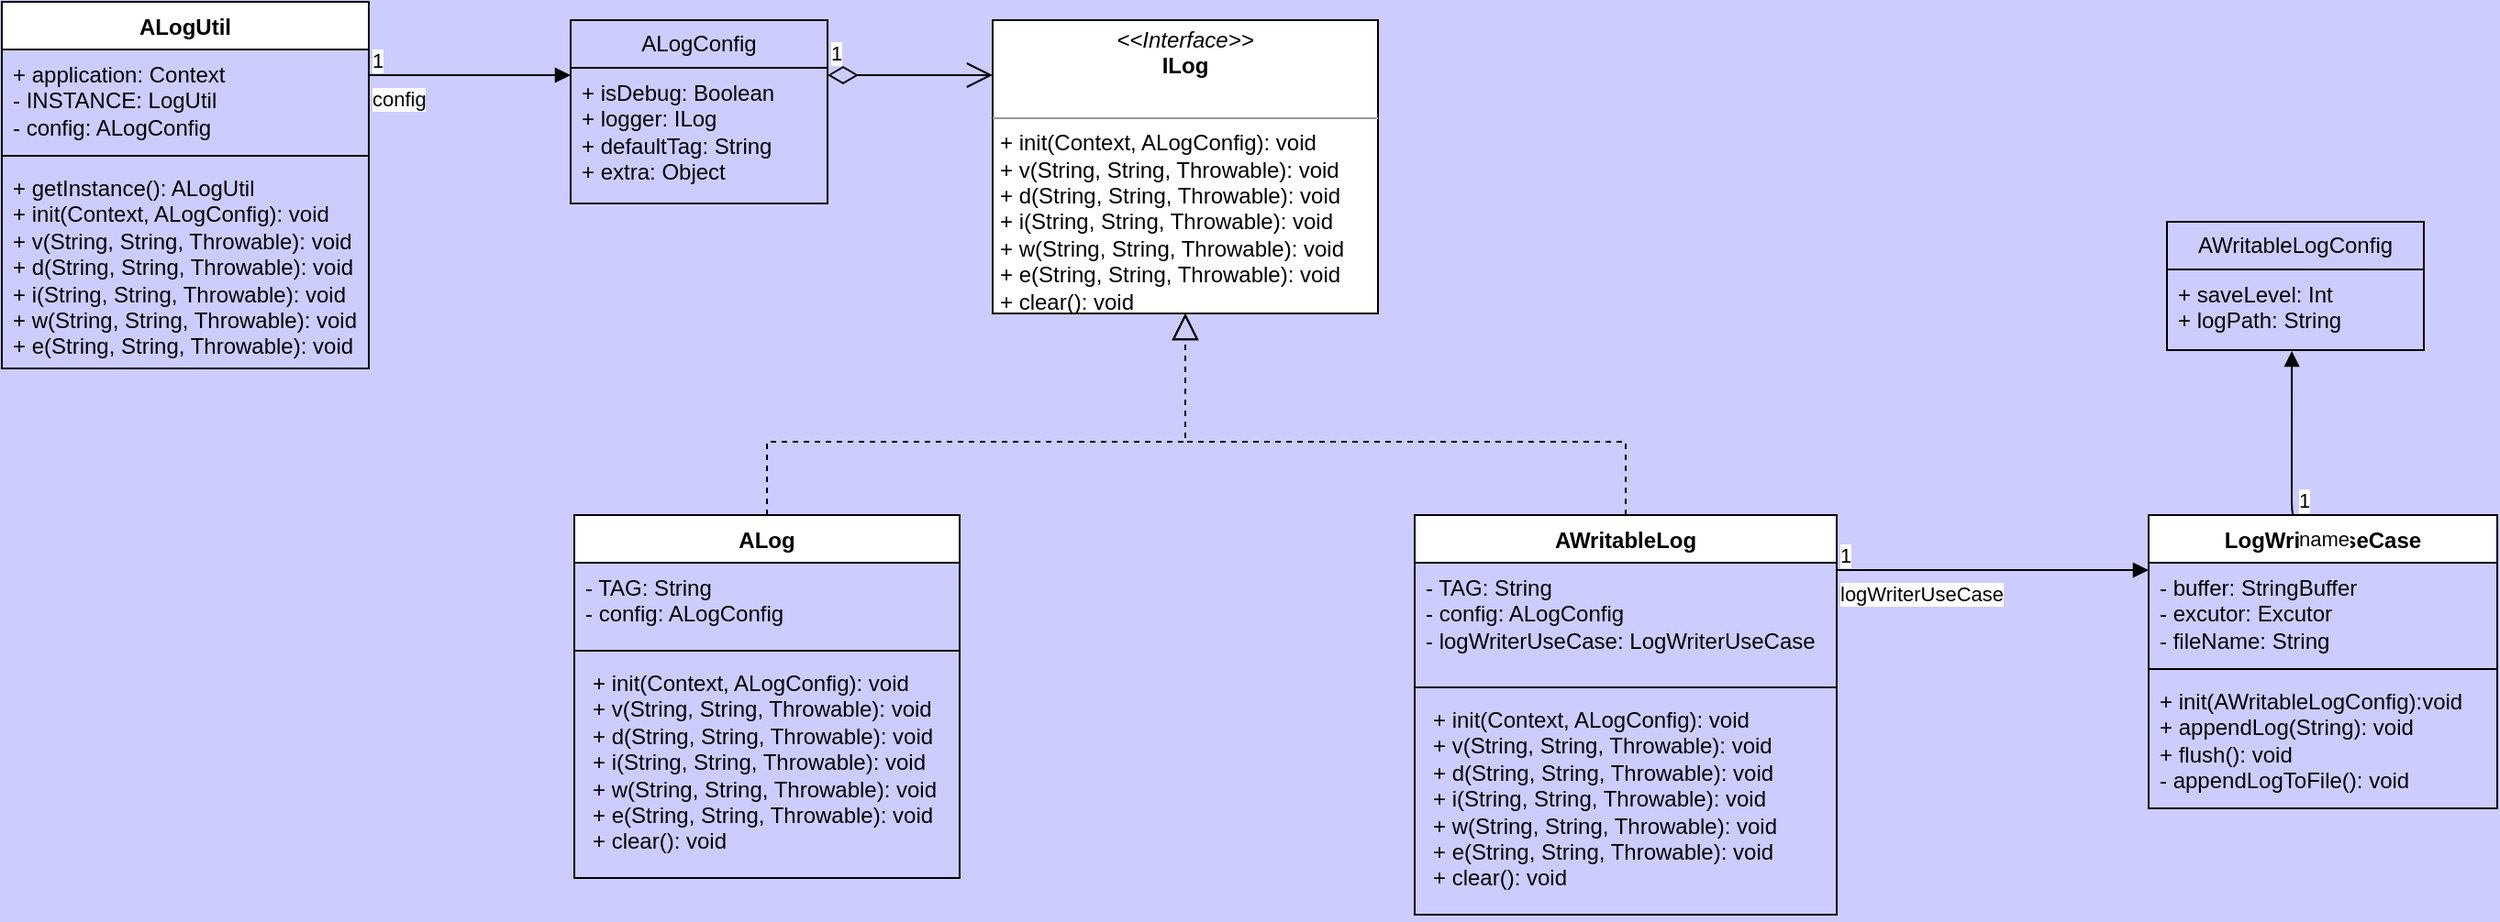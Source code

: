 <mxfile version="21.0.6" type="device"><diagram id="C5RBs43oDa-KdzZeNtuy" name="Page-1"><mxGraphModel dx="1286" dy="791" grid="1" gridSize="10" guides="1" tooltips="1" connect="1" arrows="1" fold="1" page="1" pageScale="1" pageWidth="3300" pageHeight="4681" background="#CCCCFF" math="0" shadow="0"><root><mxCell id="WIyWlLk6GJQsqaUBKTNV-0"/><mxCell id="WIyWlLk6GJQsqaUBKTNV-1" parent="WIyWlLk6GJQsqaUBKTNV-0"/><mxCell id="PKDdTDJHoAJO5KtxKLef-4" value="&lt;p style=&quot;margin:0px;margin-top:4px;text-align:center;&quot;&gt;&lt;i&gt;&amp;lt;&amp;lt;Interface&amp;gt;&amp;gt;&lt;/i&gt;&lt;br&gt;&lt;b&gt;ILog&lt;/b&gt;&lt;/p&gt;&lt;p style=&quot;margin:0px;margin-left:4px;&quot;&gt;&lt;br&gt;&lt;/p&gt;&lt;hr size=&quot;1&quot;&gt;&lt;p style=&quot;margin:0px;margin-left:4px;&quot;&gt;+ init(Context, ALogConfig): void&lt;/p&gt;&lt;p style=&quot;margin:0px;margin-left:4px;&quot;&gt;+ v(String, String, Throwable): void&lt;br&gt;+ d(String, String, Throwable): void&lt;/p&gt;&lt;p style=&quot;margin:0px;margin-left:4px;&quot;&gt;+ i(String, String, Throwable): void&lt;/p&gt;&lt;p style=&quot;margin:0px;margin-left:4px;&quot;&gt;+ w(String, String, Throwable): void&lt;/p&gt;&lt;p style=&quot;margin:0px;margin-left:4px;&quot;&gt;+ e(String, String, Throwable): void&lt;/p&gt;&lt;p style=&quot;margin:0px;margin-left:4px;&quot;&gt;+ clear(): void&lt;/p&gt;" style="verticalAlign=top;align=left;overflow=fill;fontSize=12;fontFamily=Helvetica;html=1;whiteSpace=wrap;rounded=0;" parent="WIyWlLk6GJQsqaUBKTNV-1" vertex="1"><mxGeometry x="750" y="40" width="210" height="160" as="geometry"/></mxCell><mxCell id="PKDdTDJHoAJO5KtxKLef-5" value="ALog" style="swimlane;fontStyle=1;align=center;verticalAlign=top;childLayout=stackLayout;horizontal=1;startSize=26;horizontalStack=0;resizeParent=1;resizeParentMax=0;resizeLast=0;collapsible=1;marginBottom=0;whiteSpace=wrap;html=1;rounded=0;" parent="WIyWlLk6GJQsqaUBKTNV-1" vertex="1"><mxGeometry x="522" y="310" width="210" height="198" as="geometry"/></mxCell><mxCell id="PKDdTDJHoAJO5KtxKLef-6" value="- TAG: String&lt;br&gt;- config: ALogConfig" style="text;strokeColor=none;fillColor=none;align=left;verticalAlign=top;spacingLeft=4;spacingRight=4;overflow=hidden;rotatable=0;points=[[0,0.5],[1,0.5]];portConstraint=eastwest;whiteSpace=wrap;html=1;rounded=0;" parent="PKDdTDJHoAJO5KtxKLef-5" vertex="1"><mxGeometry y="26" width="210" height="44" as="geometry"/></mxCell><mxCell id="PKDdTDJHoAJO5KtxKLef-7" value="" style="line;strokeWidth=1;fillColor=none;align=left;verticalAlign=middle;spacingTop=-1;spacingLeft=3;spacingRight=3;rotatable=0;labelPosition=right;points=[];portConstraint=eastwest;strokeColor=inherit;rounded=0;" parent="PKDdTDJHoAJO5KtxKLef-5" vertex="1"><mxGeometry y="70" width="210" height="8" as="geometry"/></mxCell><mxCell id="PKDdTDJHoAJO5KtxKLef-8" value="&lt;p style=&quot;border-color: var(--border-color); margin: 0px 0px 0px 4px;&quot;&gt;+ init(Context, ALogConfig): void&lt;/p&gt;&lt;p style=&quot;border-color: var(--border-color); margin: 0px 0px 0px 4px;&quot;&gt;+ v(String, String, Throwable): void&lt;br style=&quot;border-color: var(--border-color);&quot;&gt;+ d(String, String, Throwable): void&lt;/p&gt;&lt;p style=&quot;border-color: var(--border-color); margin: 0px 0px 0px 4px;&quot;&gt;+ i(String, String, Throwable): void&lt;/p&gt;&lt;p style=&quot;border-color: var(--border-color); margin: 0px 0px 0px 4px;&quot;&gt;+ w(String, String, Throwable): void&lt;/p&gt;&lt;p style=&quot;border-color: var(--border-color); margin: 0px 0px 0px 4px;&quot;&gt;+ e(String, String, Throwable): void&lt;/p&gt;&lt;p style=&quot;border-color: var(--border-color); margin: 0px 0px 0px 4px;&quot;&gt;+ clear(): void&lt;/p&gt;" style="text;strokeColor=none;fillColor=none;align=left;verticalAlign=top;spacingLeft=4;spacingRight=4;overflow=hidden;rotatable=0;points=[[0,0.5],[1,0.5]];portConstraint=eastwest;whiteSpace=wrap;html=1;rounded=0;" parent="PKDdTDJHoAJO5KtxKLef-5" vertex="1"><mxGeometry y="78" width="210" height="120" as="geometry"/></mxCell><mxCell id="PKDdTDJHoAJO5KtxKLef-9" value="" style="endArrow=block;dashed=1;endFill=0;endSize=12;html=1;rounded=0;entryX=0.5;entryY=1;entryDx=0;entryDy=0;exitX=0.5;exitY=0;exitDx=0;exitDy=0;" parent="WIyWlLk6GJQsqaUBKTNV-1" source="PKDdTDJHoAJO5KtxKLef-5" target="PKDdTDJHoAJO5KtxKLef-4" edge="1"><mxGeometry width="160" relative="1" as="geometry"><mxPoint x="850" y="260" as="sourcePoint"/><mxPoint x="700" y="210" as="targetPoint"/><Array as="points"><mxPoint x="627" y="270"/><mxPoint x="855" y="270"/></Array></mxGeometry></mxCell><mxCell id="PKDdTDJHoAJO5KtxKLef-10" value="ALogUtil" style="swimlane;fontStyle=1;align=center;verticalAlign=top;childLayout=stackLayout;horizontal=1;startSize=26;horizontalStack=0;resizeParent=1;resizeParentMax=0;resizeLast=0;collapsible=1;marginBottom=0;whiteSpace=wrap;html=1;rounded=0;" parent="WIyWlLk6GJQsqaUBKTNV-1" vertex="1"><mxGeometry x="210" y="30" width="200" height="200" as="geometry"/></mxCell><mxCell id="PKDdTDJHoAJO5KtxKLef-11" value="+ application: Context&lt;br&gt;- INSTANCE: LogUtil&lt;br&gt;- config: ALogConfig" style="text;strokeColor=none;fillColor=none;align=left;verticalAlign=top;spacingLeft=4;spacingRight=4;overflow=hidden;rotatable=0;points=[[0,0.5],[1,0.5]];portConstraint=eastwest;whiteSpace=wrap;html=1;rounded=0;" parent="PKDdTDJHoAJO5KtxKLef-10" vertex="1"><mxGeometry y="26" width="200" height="54" as="geometry"/></mxCell><mxCell id="PKDdTDJHoAJO5KtxKLef-12" value="" style="line;strokeWidth=1;fillColor=none;align=left;verticalAlign=middle;spacingTop=-1;spacingLeft=3;spacingRight=3;rotatable=0;labelPosition=right;points=[];portConstraint=eastwest;strokeColor=inherit;rounded=0;" parent="PKDdTDJHoAJO5KtxKLef-10" vertex="1"><mxGeometry y="80" width="200" height="8" as="geometry"/></mxCell><mxCell id="PKDdTDJHoAJO5KtxKLef-13" value="+ getInstance(): ALogUtil&lt;br&gt;+ init(Context, ALogConfig): void&lt;br&gt;&lt;span style=&quot;background-color: initial;&quot;&gt;+ v(String, String, Throwable): void&lt;br&gt;&lt;/span&gt;&lt;span style=&quot;background-color: initial;&quot;&gt;+ d(String, String, Throwable): void&lt;br&gt;&lt;/span&gt;&lt;span style=&quot;background-color: initial;&quot;&gt;+ i(String, String, Throwable): void&lt;br&gt;&lt;/span&gt;&lt;span style=&quot;background-color: initial;&quot;&gt;+ w(String, String, Throwable): void&lt;br&gt;&lt;/span&gt;&lt;span style=&quot;background-color: initial;&quot;&gt;+ e(String, String, Throwable): void&lt;/span&gt;&lt;span style=&quot;background-color: initial;&quot;&gt;&lt;br&gt;&lt;/span&gt;" style="text;strokeColor=none;fillColor=none;align=left;verticalAlign=top;spacingLeft=4;spacingRight=4;overflow=hidden;rotatable=0;points=[[0,0.5],[1,0.5]];portConstraint=eastwest;whiteSpace=wrap;html=1;rounded=0;" parent="PKDdTDJHoAJO5KtxKLef-10" vertex="1"><mxGeometry y="88" width="200" height="112" as="geometry"/></mxCell><mxCell id="PKDdTDJHoAJO5KtxKLef-16" value="ALogConfig" style="swimlane;fontStyle=0;childLayout=stackLayout;horizontal=1;startSize=26;fillColor=none;horizontalStack=0;resizeParent=1;resizeParentMax=0;resizeLast=0;collapsible=1;marginBottom=0;whiteSpace=wrap;html=1;rounded=0;" parent="WIyWlLk6GJQsqaUBKTNV-1" vertex="1"><mxGeometry x="520" y="40" width="140" height="100" as="geometry"/></mxCell><mxCell id="PKDdTDJHoAJO5KtxKLef-17" value="+ isDebug: Boolean&lt;br&gt;+ logger: ILog&lt;br&gt;+ defaultTag: String&lt;br&gt;+ extra: Object" style="text;strokeColor=none;fillColor=none;align=left;verticalAlign=top;spacingLeft=4;spacingRight=4;overflow=hidden;rotatable=0;points=[[0,0.5],[1,0.5]];portConstraint=eastwest;whiteSpace=wrap;html=1;rounded=0;" parent="PKDdTDJHoAJO5KtxKLef-16" vertex="1"><mxGeometry y="26" width="140" height="74" as="geometry"/></mxCell><mxCell id="PKDdTDJHoAJO5KtxKLef-22" value="AWritableLog" style="swimlane;fontStyle=1;align=center;verticalAlign=top;childLayout=stackLayout;horizontal=1;startSize=26;horizontalStack=0;resizeParent=1;resizeParentMax=0;resizeLast=0;collapsible=1;marginBottom=0;whiteSpace=wrap;html=1;rounded=0;" parent="WIyWlLk6GJQsqaUBKTNV-1" vertex="1"><mxGeometry x="980" y="310" width="230" height="218" as="geometry"/></mxCell><mxCell id="PKDdTDJHoAJO5KtxKLef-23" value="- TAG: String&lt;br&gt;- config: ALogConfig&lt;br&gt;- logWriterUseCase: LogWriterUseCase" style="text;strokeColor=none;fillColor=none;align=left;verticalAlign=top;spacingLeft=4;spacingRight=4;overflow=hidden;rotatable=0;points=[[0,0.5],[1,0.5]];portConstraint=eastwest;whiteSpace=wrap;html=1;rounded=0;" parent="PKDdTDJHoAJO5KtxKLef-22" vertex="1"><mxGeometry y="26" width="230" height="64" as="geometry"/></mxCell><mxCell id="PKDdTDJHoAJO5KtxKLef-24" value="" style="line;strokeWidth=1;fillColor=none;align=left;verticalAlign=middle;spacingTop=-1;spacingLeft=3;spacingRight=3;rotatable=0;labelPosition=right;points=[];portConstraint=eastwest;strokeColor=inherit;rounded=0;" parent="PKDdTDJHoAJO5KtxKLef-22" vertex="1"><mxGeometry y="90" width="230" height="8" as="geometry"/></mxCell><mxCell id="PKDdTDJHoAJO5KtxKLef-25" value="&lt;p style=&quot;border-color: var(--border-color); margin: 0px 0px 0px 4px;&quot;&gt;+ init(Context, ALogConfig): void&lt;/p&gt;&lt;p style=&quot;border-color: var(--border-color); margin: 0px 0px 0px 4px;&quot;&gt;+ v(String, String, Throwable): void&lt;br style=&quot;border-color: var(--border-color);&quot;&gt;+ d(String, String, Throwable): void&lt;/p&gt;&lt;p style=&quot;border-color: var(--border-color); margin: 0px 0px 0px 4px;&quot;&gt;+ i(String, String, Throwable): void&lt;/p&gt;&lt;p style=&quot;border-color: var(--border-color); margin: 0px 0px 0px 4px;&quot;&gt;+ w(String, String, Throwable): void&lt;/p&gt;&lt;p style=&quot;border-color: var(--border-color); margin: 0px 0px 0px 4px;&quot;&gt;+ e(String, String, Throwable): void&lt;/p&gt;&lt;p style=&quot;border-color: var(--border-color); margin: 0px 0px 0px 4px;&quot;&gt;+ clear(): void&lt;/p&gt;" style="text;strokeColor=none;fillColor=none;align=left;verticalAlign=top;spacingLeft=4;spacingRight=4;overflow=hidden;rotatable=0;points=[[0,0.5],[1,0.5]];portConstraint=eastwest;whiteSpace=wrap;html=1;rounded=0;" parent="PKDdTDJHoAJO5KtxKLef-22" vertex="1"><mxGeometry y="98" width="230" height="120" as="geometry"/></mxCell><mxCell id="PKDdTDJHoAJO5KtxKLef-26" value="" style="endArrow=block;dashed=1;endFill=0;endSize=12;html=1;rounded=0;entryX=0.5;entryY=1;entryDx=0;entryDy=0;exitX=0.5;exitY=0;exitDx=0;exitDy=0;" parent="WIyWlLk6GJQsqaUBKTNV-1" source="PKDdTDJHoAJO5KtxKLef-22" target="PKDdTDJHoAJO5KtxKLef-4" edge="1"><mxGeometry width="160" relative="1" as="geometry"><mxPoint x="850" y="310" as="sourcePoint"/><mxPoint x="860" y="210" as="targetPoint"/><Array as="points"><mxPoint x="1095" y="270"/><mxPoint x="855" y="270"/></Array></mxGeometry></mxCell><mxCell id="PKDdTDJHoAJO5KtxKLef-27" value="LogWriterUseCase" style="swimlane;fontStyle=1;align=center;verticalAlign=top;childLayout=stackLayout;horizontal=1;startSize=26;horizontalStack=0;resizeParent=1;resizeParentMax=0;resizeLast=0;collapsible=1;marginBottom=0;whiteSpace=wrap;html=1;rounded=0;" parent="WIyWlLk6GJQsqaUBKTNV-1" vertex="1"><mxGeometry x="1380" y="310" width="190" height="160" as="geometry"/></mxCell><mxCell id="PKDdTDJHoAJO5KtxKLef-28" value="- buffer: StringBuffer&lt;br&gt;- excutor: Excutor&lt;br&gt;- fileName: String" style="text;strokeColor=none;fillColor=none;align=left;verticalAlign=top;spacingLeft=4;spacingRight=4;overflow=hidden;rotatable=0;points=[[0,0.5],[1,0.5]];portConstraint=eastwest;whiteSpace=wrap;html=1;rounded=0;" parent="PKDdTDJHoAJO5KtxKLef-27" vertex="1"><mxGeometry y="26" width="190" height="54" as="geometry"/></mxCell><mxCell id="PKDdTDJHoAJO5KtxKLef-29" value="" style="line;strokeWidth=1;fillColor=none;align=left;verticalAlign=middle;spacingTop=-1;spacingLeft=3;spacingRight=3;rotatable=0;labelPosition=right;points=[];portConstraint=eastwest;strokeColor=inherit;rounded=0;" parent="PKDdTDJHoAJO5KtxKLef-27" vertex="1"><mxGeometry y="80" width="190" height="8" as="geometry"/></mxCell><mxCell id="PKDdTDJHoAJO5KtxKLef-30" value="+ init(AWritableLogConfig):void&lt;br&gt;+ appendLog(String): void&lt;br&gt;+ flush(): void&lt;br&gt;- appendLogToFile(): void" style="text;strokeColor=none;fillColor=none;align=left;verticalAlign=top;spacingLeft=4;spacingRight=4;overflow=hidden;rotatable=0;points=[[0,0.5],[1,0.5]];portConstraint=eastwest;whiteSpace=wrap;html=1;rounded=0;" parent="PKDdTDJHoAJO5KtxKLef-27" vertex="1"><mxGeometry y="88" width="190" height="72" as="geometry"/></mxCell><mxCell id="PKDdTDJHoAJO5KtxKLef-31" value="logWriterUseCase" style="endArrow=block;endFill=1;html=1;edgeStyle=orthogonalEdgeStyle;align=left;verticalAlign=top;rounded=0;" parent="WIyWlLk6GJQsqaUBKTNV-1" edge="1"><mxGeometry x="-1" relative="1" as="geometry"><mxPoint x="1210" y="340" as="sourcePoint"/><mxPoint x="1380" y="340" as="targetPoint"/></mxGeometry></mxCell><mxCell id="PKDdTDJHoAJO5KtxKLef-32" value="1" style="edgeLabel;resizable=0;html=1;align=left;verticalAlign=bottom;rounded=0;" parent="PKDdTDJHoAJO5KtxKLef-31" connectable="0" vertex="1"><mxGeometry x="-1" relative="1" as="geometry"/></mxCell><mxCell id="PKDdTDJHoAJO5KtxKLef-34" value="config" style="endArrow=block;endFill=1;html=1;edgeStyle=orthogonalEdgeStyle;align=left;verticalAlign=top;" parent="WIyWlLk6GJQsqaUBKTNV-1" edge="1"><mxGeometry x="-1" relative="1" as="geometry"><mxPoint x="410" y="70" as="sourcePoint"/><mxPoint x="520" y="70" as="targetPoint"/></mxGeometry></mxCell><mxCell id="PKDdTDJHoAJO5KtxKLef-35" value="1" style="edgeLabel;resizable=0;html=1;align=left;verticalAlign=bottom;" parent="PKDdTDJHoAJO5KtxKLef-34" connectable="0" vertex="1"><mxGeometry x="-1" relative="1" as="geometry"/></mxCell><mxCell id="PKDdTDJHoAJO5KtxKLef-38" value="1" style="endArrow=open;html=1;endSize=12;startArrow=diamondThin;startSize=14;startFill=0;edgeStyle=orthogonalEdgeStyle;align=left;verticalAlign=bottom;" parent="WIyWlLk6GJQsqaUBKTNV-1" edge="1"><mxGeometry x="-1" y="3" relative="1" as="geometry"><mxPoint x="660" y="70" as="sourcePoint"/><mxPoint x="750" y="70" as="targetPoint"/></mxGeometry></mxCell><mxCell id="PKDdTDJHoAJO5KtxKLef-39" value="AWritableLogConfig" style="swimlane;fontStyle=0;childLayout=stackLayout;horizontal=1;startSize=26;fillColor=none;horizontalStack=0;resizeParent=1;resizeParentMax=0;resizeLast=0;collapsible=1;marginBottom=0;whiteSpace=wrap;html=1;rounded=0;" parent="WIyWlLk6GJQsqaUBKTNV-1" vertex="1"><mxGeometry x="1390" y="150" width="140" height="70" as="geometry"/></mxCell><mxCell id="PKDdTDJHoAJO5KtxKLef-40" value="+ saveLevel: Int&lt;br&gt;+ logPath: String" style="text;strokeColor=none;fillColor=none;align=left;verticalAlign=top;spacingLeft=4;spacingRight=4;overflow=hidden;rotatable=0;points=[[0,0.5],[1,0.5]];portConstraint=eastwest;whiteSpace=wrap;html=1;rounded=0;" parent="PKDdTDJHoAJO5KtxKLef-39" vertex="1"><mxGeometry y="26" width="140" height="44" as="geometry"/></mxCell><mxCell id="PKDdTDJHoAJO5KtxKLef-41" value="name" style="endArrow=block;endFill=1;html=1;edgeStyle=orthogonalEdgeStyle;align=left;verticalAlign=top;entryX=0.486;entryY=1.011;entryDx=0;entryDy=0;entryPerimeter=0;" parent="WIyWlLk6GJQsqaUBKTNV-1" edge="1"><mxGeometry x="-1" relative="1" as="geometry"><mxPoint x="1460" y="310" as="sourcePoint"/><mxPoint x="1458.04" y="220.484" as="targetPoint"/><Array as="points"><mxPoint x="1458" y="310"/></Array></mxGeometry></mxCell><mxCell id="PKDdTDJHoAJO5KtxKLef-42" value="1" style="edgeLabel;resizable=0;html=1;align=left;verticalAlign=bottom;" parent="PKDdTDJHoAJO5KtxKLef-41" connectable="0" vertex="1"><mxGeometry x="-1" relative="1" as="geometry"/></mxCell></root></mxGraphModel></diagram></mxfile>